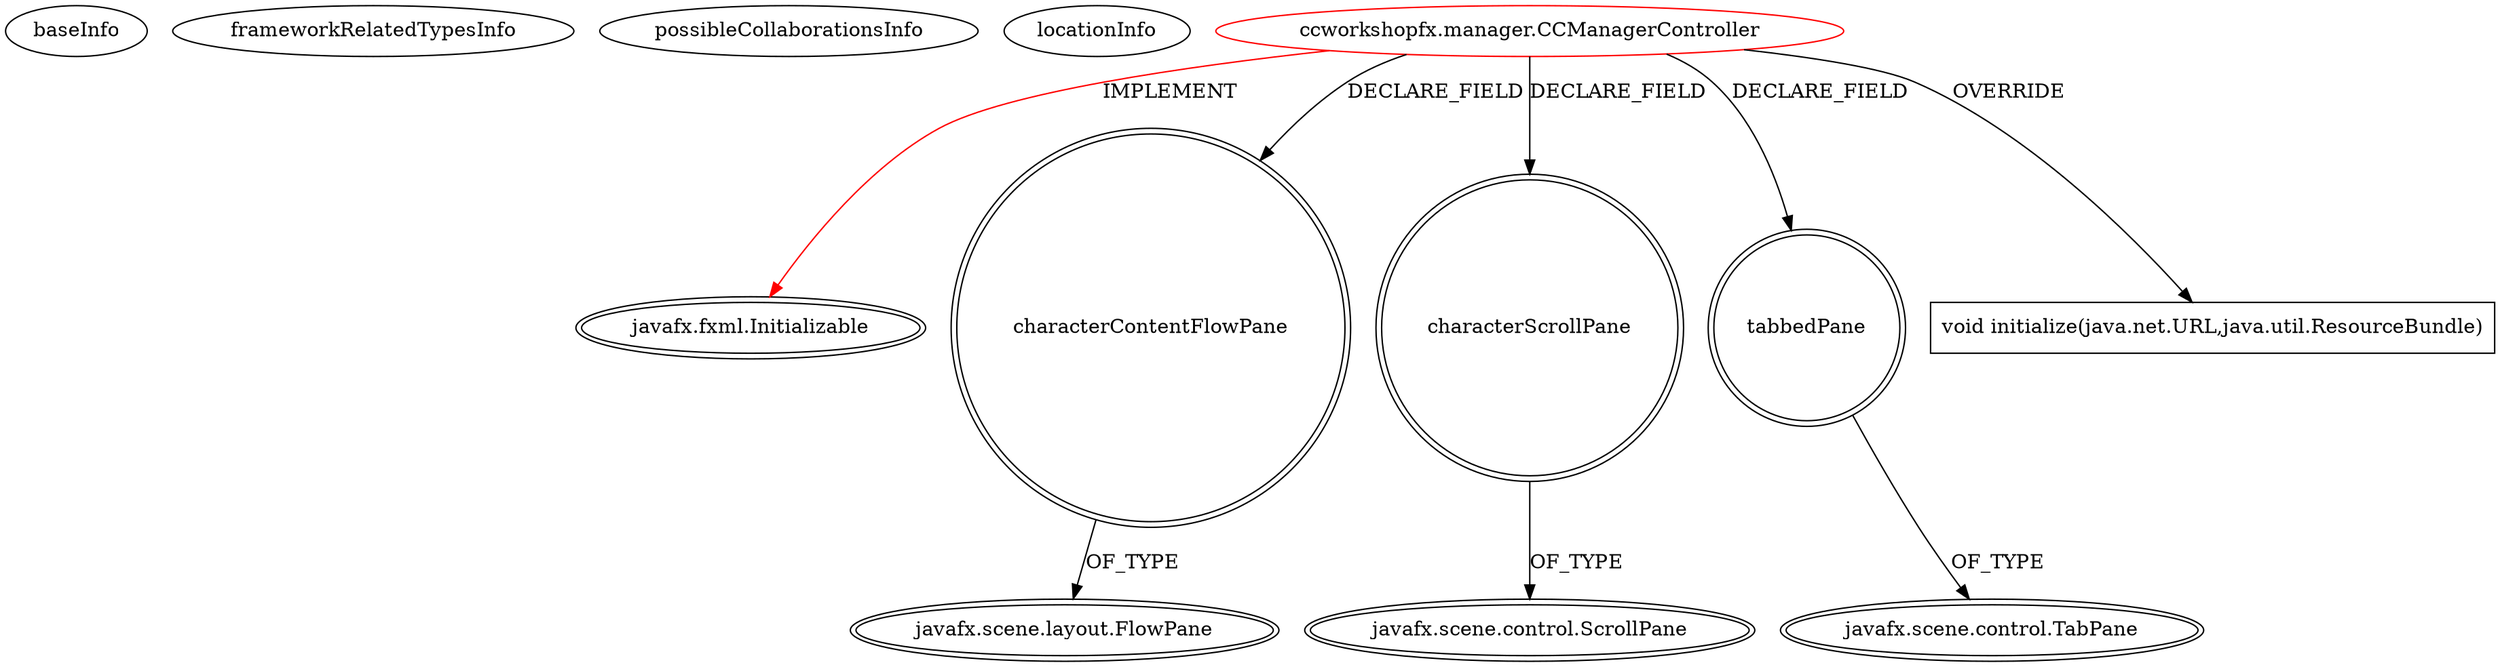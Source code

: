 digraph {
baseInfo[graphId=223,category="extension_graph",isAnonymous=false,possibleRelation=false]
frameworkRelatedTypesInfo[0="javafx.fxml.Initializable"]
possibleCollaborationsInfo[]
locationInfo[projectName="Cheon247-Quisbe",filePath="/Cheon247-Quisbe/Quisbe-master/QuisbeApp/src/ccworkshopfx/manager/CCManagerController.java",contextSignature="CCManagerController",graphId="223"]
0[label="ccworkshopfx.manager.CCManagerController",vertexType="ROOT_CLIENT_CLASS_DECLARATION",isFrameworkType=false,color=red]
1[label="javafx.fxml.Initializable",vertexType="FRAMEWORK_INTERFACE_TYPE",isFrameworkType=true,peripheries=2]
2[label="characterContentFlowPane",vertexType="FIELD_DECLARATION",isFrameworkType=true,peripheries=2,shape=circle]
3[label="javafx.scene.layout.FlowPane",vertexType="FRAMEWORK_CLASS_TYPE",isFrameworkType=true,peripheries=2]
4[label="characterScrollPane",vertexType="FIELD_DECLARATION",isFrameworkType=true,peripheries=2,shape=circle]
5[label="javafx.scene.control.ScrollPane",vertexType="FRAMEWORK_CLASS_TYPE",isFrameworkType=true,peripheries=2]
6[label="tabbedPane",vertexType="FIELD_DECLARATION",isFrameworkType=true,peripheries=2,shape=circle]
7[label="javafx.scene.control.TabPane",vertexType="FRAMEWORK_CLASS_TYPE",isFrameworkType=true,peripheries=2]
8[label="void initialize(java.net.URL,java.util.ResourceBundle)",vertexType="OVERRIDING_METHOD_DECLARATION",isFrameworkType=false,shape=box]
0->1[label="IMPLEMENT",color=red]
0->2[label="DECLARE_FIELD"]
2->3[label="OF_TYPE"]
0->4[label="DECLARE_FIELD"]
4->5[label="OF_TYPE"]
0->6[label="DECLARE_FIELD"]
6->7[label="OF_TYPE"]
0->8[label="OVERRIDE"]
}
